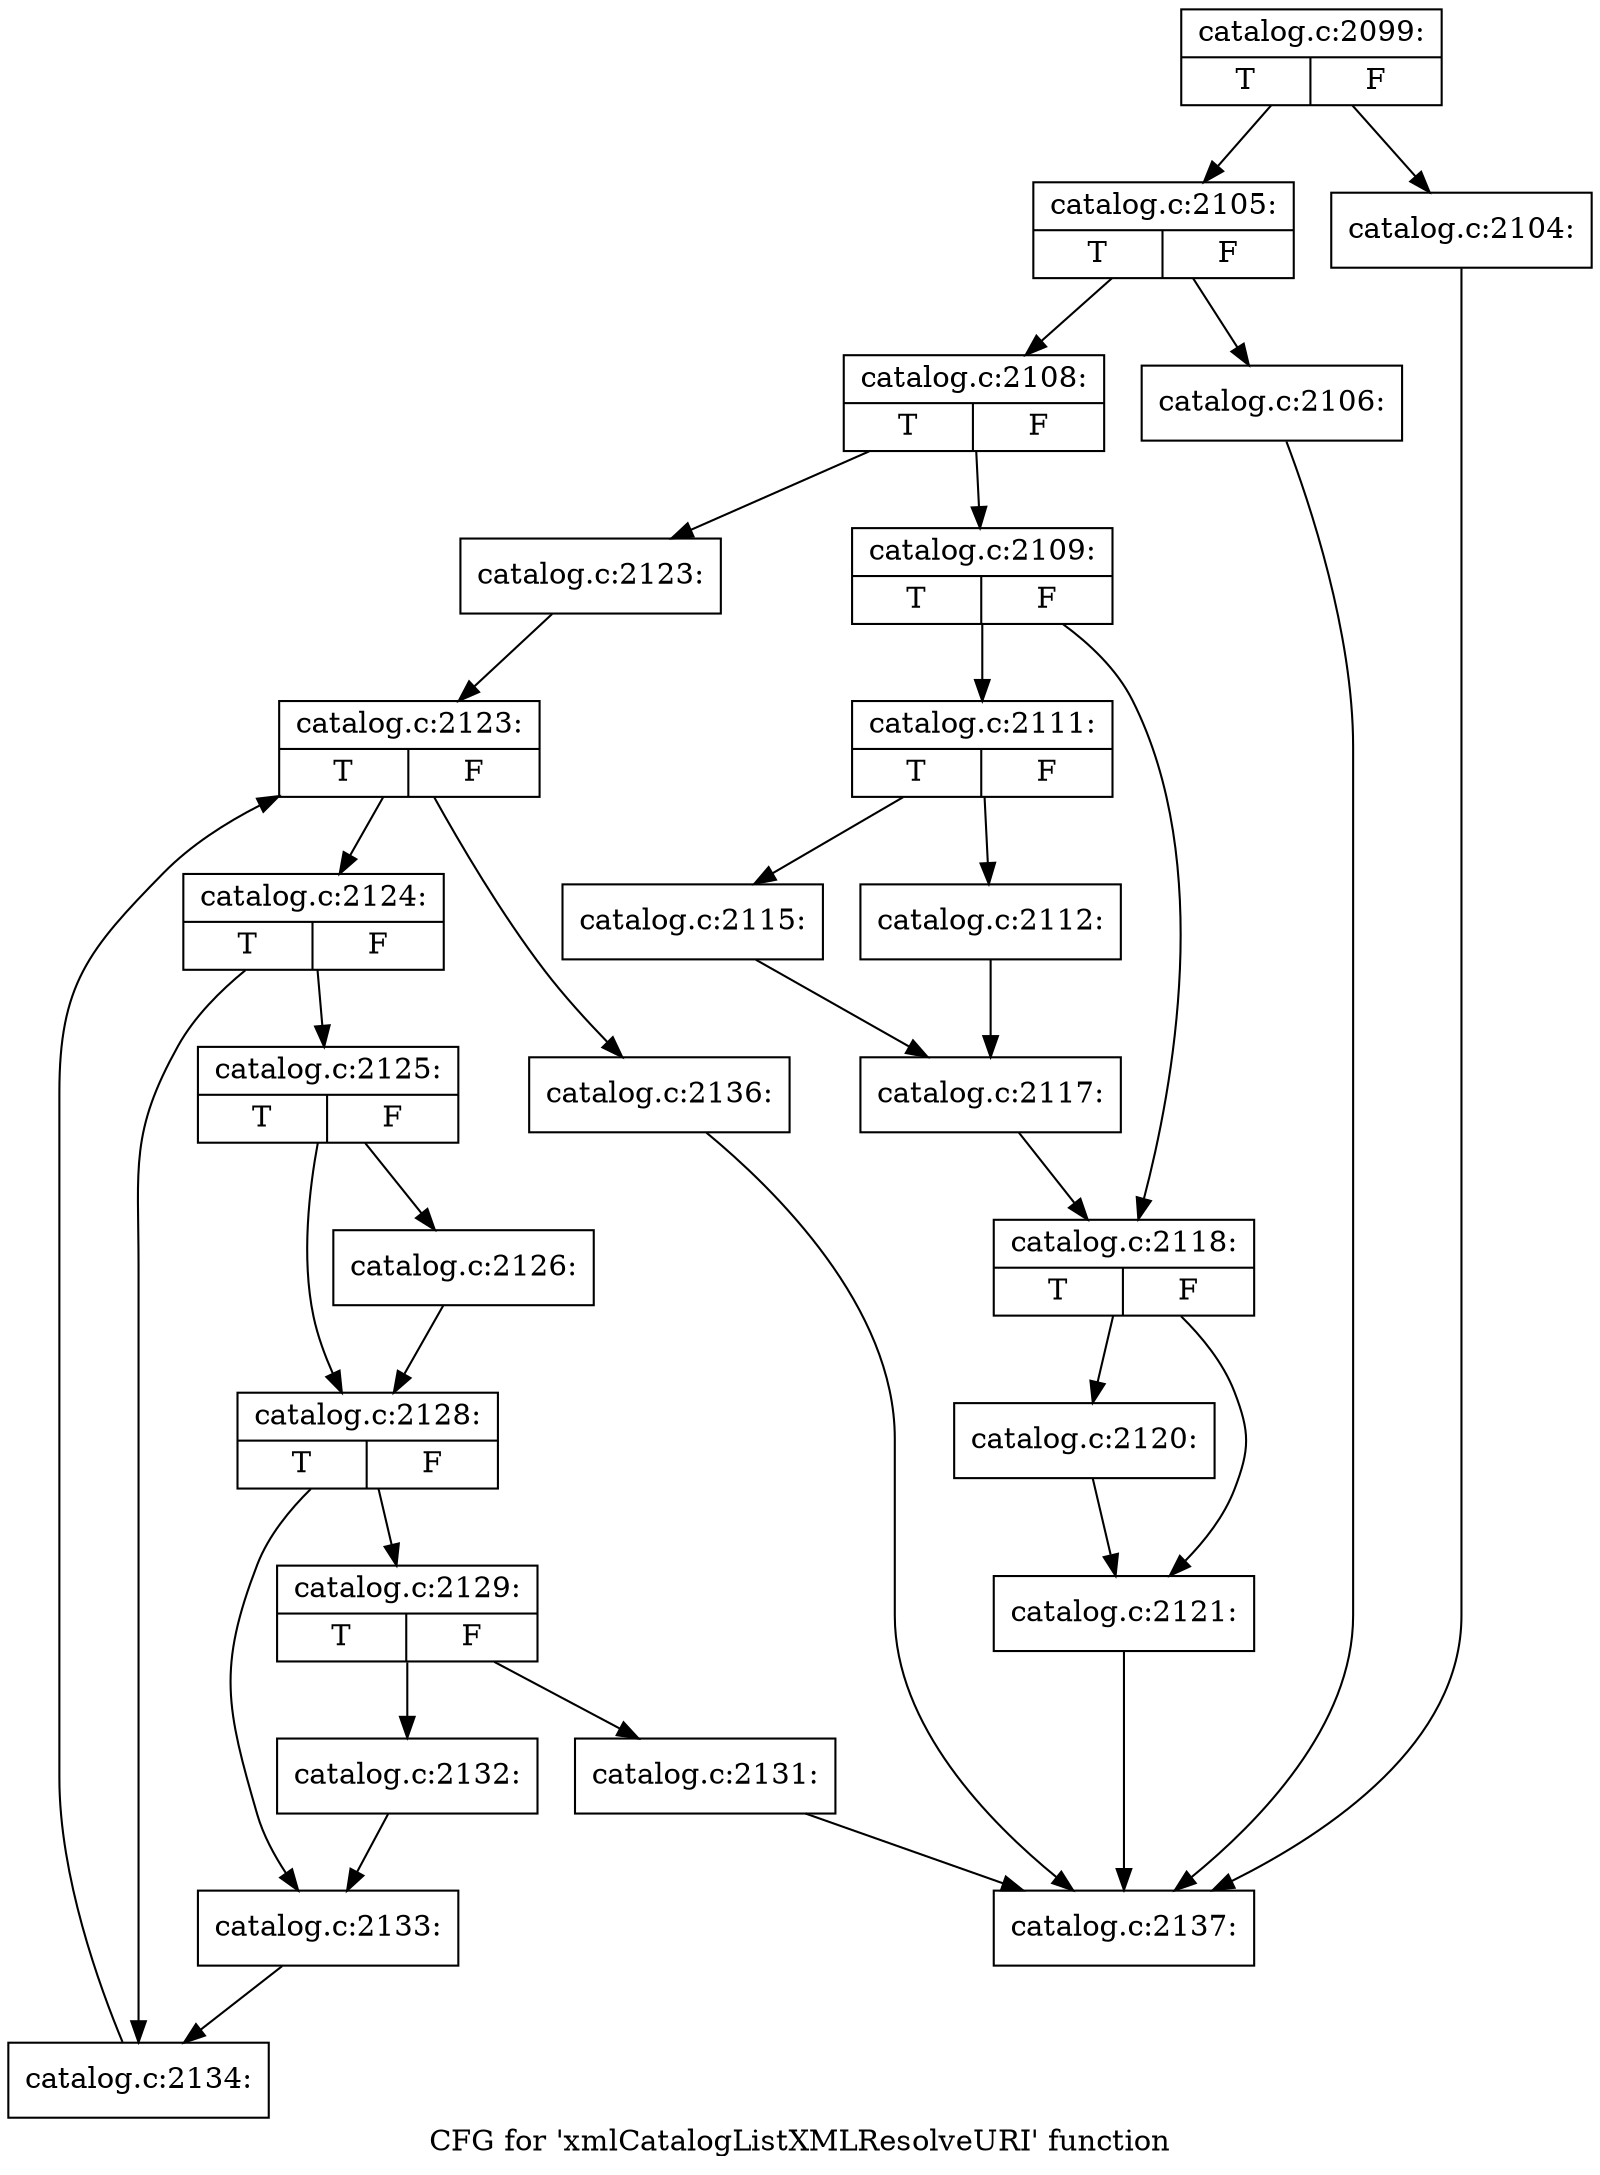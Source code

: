 digraph "CFG for 'xmlCatalogListXMLResolveURI' function" {
	label="CFG for 'xmlCatalogListXMLResolveURI' function";

	Node0x5650cca2dc30 [shape=record,label="{catalog.c:2099:|{<s0>T|<s1>F}}"];
	Node0x5650cca2dc30 -> Node0x5650cca31fa0;
	Node0x5650cca2dc30 -> Node0x5650cca31ff0;
	Node0x5650cca31fa0 [shape=record,label="{catalog.c:2104:}"];
	Node0x5650cca31fa0 -> Node0x5650cca2dc80;
	Node0x5650cca31ff0 [shape=record,label="{catalog.c:2105:|{<s0>T|<s1>F}}"];
	Node0x5650cca31ff0 -> Node0x5650cca32450;
	Node0x5650cca31ff0 -> Node0x5650cca324a0;
	Node0x5650cca32450 [shape=record,label="{catalog.c:2106:}"];
	Node0x5650cca32450 -> Node0x5650cca2dc80;
	Node0x5650cca324a0 [shape=record,label="{catalog.c:2108:|{<s0>T|<s1>F}}"];
	Node0x5650cca324a0 -> Node0x5650cca32950;
	Node0x5650cca324a0 -> Node0x5650cca32900;
	Node0x5650cca32900 [shape=record,label="{catalog.c:2109:|{<s0>T|<s1>F}}"];
	Node0x5650cca32900 -> Node0x5650cca33060;
	Node0x5650cca32900 -> Node0x5650cca330b0;
	Node0x5650cca33060 [shape=record,label="{catalog.c:2111:|{<s0>T|<s1>F}}"];
	Node0x5650cca33060 -> Node0x5650cca333b0;
	Node0x5650cca33060 -> Node0x5650cca33450;
	Node0x5650cca333b0 [shape=record,label="{catalog.c:2112:}"];
	Node0x5650cca333b0 -> Node0x5650cca33400;
	Node0x5650cca33450 [shape=record,label="{catalog.c:2115:}"];
	Node0x5650cca33450 -> Node0x5650cca33400;
	Node0x5650cca33400 [shape=record,label="{catalog.c:2117:}"];
	Node0x5650cca33400 -> Node0x5650cca330b0;
	Node0x5650cca330b0 [shape=record,label="{catalog.c:2118:|{<s0>T|<s1>F}}"];
	Node0x5650cca330b0 -> Node0x5650cca34d30;
	Node0x5650cca330b0 -> Node0x5650cca34d80;
	Node0x5650cca34d30 [shape=record,label="{catalog.c:2120:}"];
	Node0x5650cca34d30 -> Node0x5650cca34d80;
	Node0x5650cca34d80 [shape=record,label="{catalog.c:2121:}"];
	Node0x5650cca34d80 -> Node0x5650cca2dc80;
	Node0x5650cca32950 [shape=record,label="{catalog.c:2123:}"];
	Node0x5650cca32950 -> Node0x5650cca35510;
	Node0x5650cca35510 [shape=record,label="{catalog.c:2123:|{<s0>T|<s1>F}}"];
	Node0x5650cca35510 -> Node0x5650cca358d0;
	Node0x5650cca35510 -> Node0x5650cca356f0;
	Node0x5650cca358d0 [shape=record,label="{catalog.c:2124:|{<s0>T|<s1>F}}"];
	Node0x5650cca358d0 -> Node0x5650cca35a80;
	Node0x5650cca358d0 -> Node0x5650cca35ad0;
	Node0x5650cca35a80 [shape=record,label="{catalog.c:2125:|{<s0>T|<s1>F}}"];
	Node0x5650cca35a80 -> Node0x5650cca35e40;
	Node0x5650cca35a80 -> Node0x5650cca35e90;
	Node0x5650cca35e40 [shape=record,label="{catalog.c:2126:}"];
	Node0x5650cca35e40 -> Node0x5650cca35e90;
	Node0x5650cca35e90 [shape=record,label="{catalog.c:2128:|{<s0>T|<s1>F}}"];
	Node0x5650cca35e90 -> Node0x5650cca36460;
	Node0x5650cca35e90 -> Node0x5650cca364b0;
	Node0x5650cca36460 [shape=record,label="{catalog.c:2129:|{<s0>T|<s1>F}}"];
	Node0x5650cca36460 -> Node0x5650cca37400;
	Node0x5650cca36460 -> Node0x5650cca37450;
	Node0x5650cca37400 [shape=record,label="{catalog.c:2131:}"];
	Node0x5650cca37400 -> Node0x5650cca2dc80;
	Node0x5650cca37450 [shape=record,label="{catalog.c:2132:}"];
	Node0x5650cca37450 -> Node0x5650cca364b0;
	Node0x5650cca364b0 [shape=record,label="{catalog.c:2133:}"];
	Node0x5650cca364b0 -> Node0x5650cca35ad0;
	Node0x5650cca35ad0 [shape=record,label="{catalog.c:2134:}"];
	Node0x5650cca35ad0 -> Node0x5650cca35510;
	Node0x5650cca356f0 [shape=record,label="{catalog.c:2136:}"];
	Node0x5650cca356f0 -> Node0x5650cca2dc80;
	Node0x5650cca2dc80 [shape=record,label="{catalog.c:2137:}"];
}
